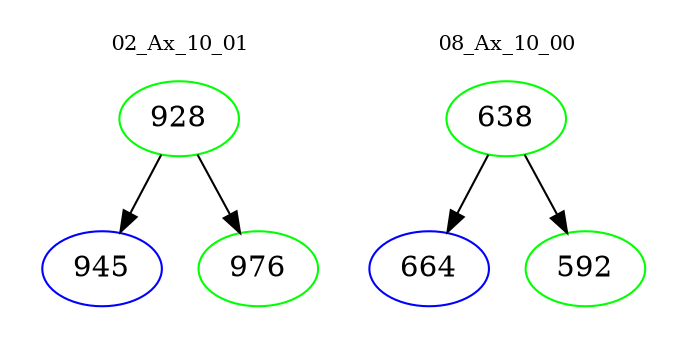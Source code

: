 digraph{
subgraph cluster_0 {
color = white
label = "02_Ax_10_01";
fontsize=10;
T0_928 [label="928", color="green"]
T0_928 -> T0_945 [color="black"]
T0_945 [label="945", color="blue"]
T0_928 -> T0_976 [color="black"]
T0_976 [label="976", color="green"]
}
subgraph cluster_1 {
color = white
label = "08_Ax_10_00";
fontsize=10;
T1_638 [label="638", color="green"]
T1_638 -> T1_664 [color="black"]
T1_664 [label="664", color="blue"]
T1_638 -> T1_592 [color="black"]
T1_592 [label="592", color="green"]
}
}
